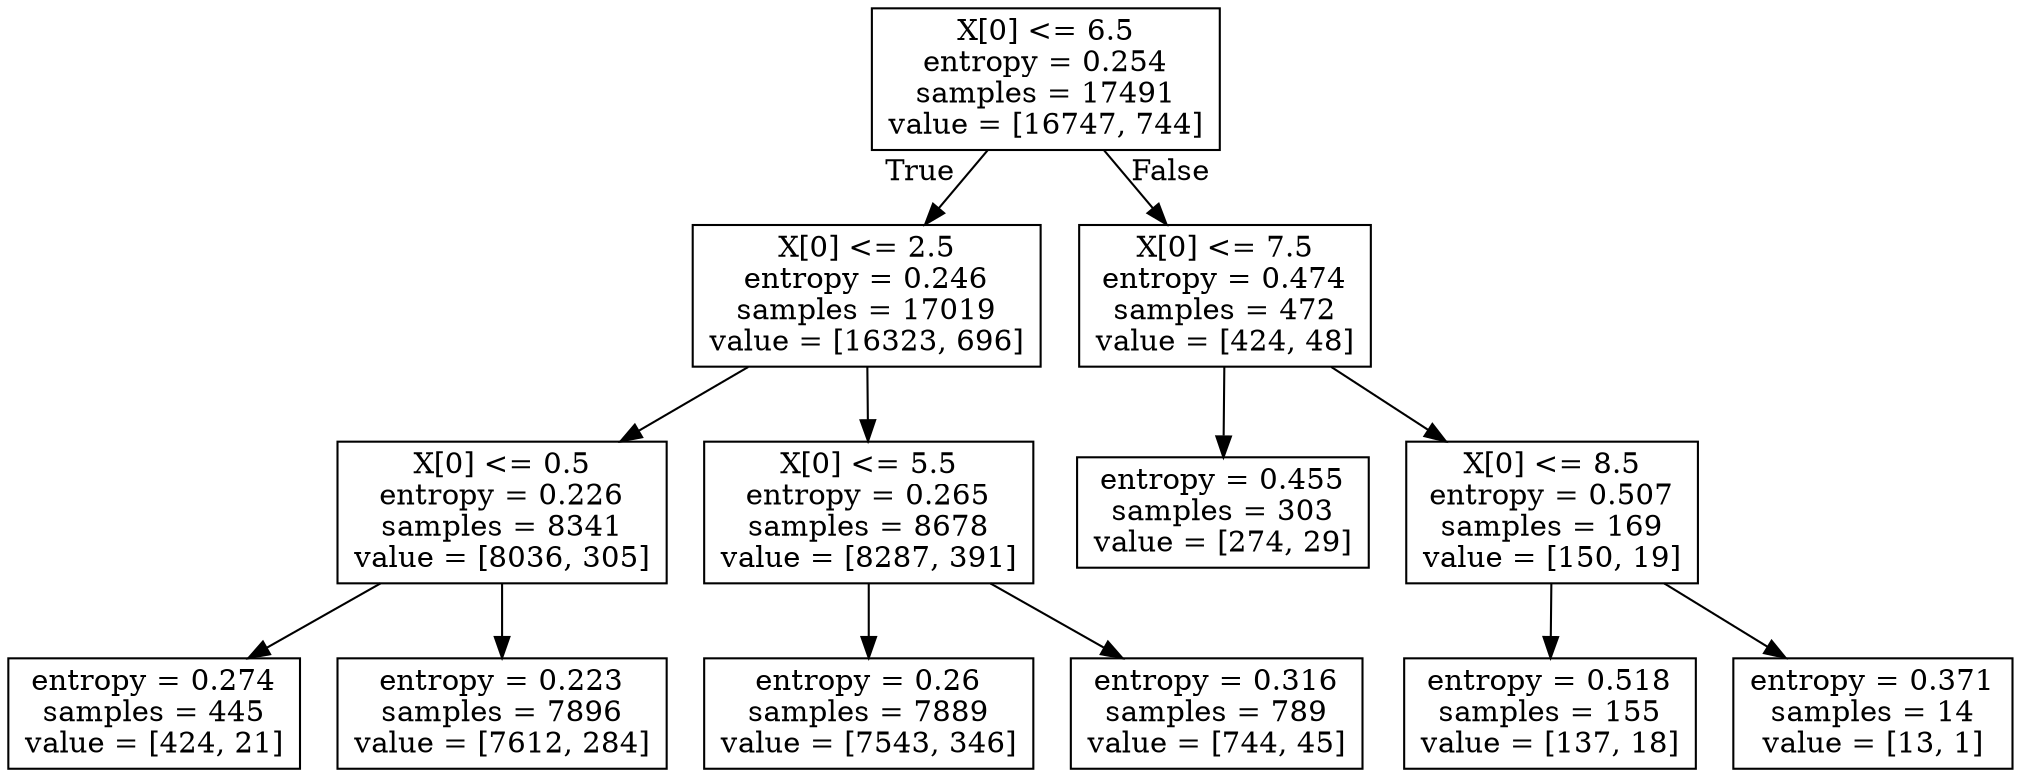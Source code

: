 digraph Tree {
node [shape=box] ;
0 [label="X[0] <= 6.5\nentropy = 0.254\nsamples = 17491\nvalue = [16747, 744]"] ;
1 [label="X[0] <= 2.5\nentropy = 0.246\nsamples = 17019\nvalue = [16323, 696]"] ;
0 -> 1 [labeldistance=2.5, labelangle=45, headlabel="True"] ;
2 [label="X[0] <= 0.5\nentropy = 0.226\nsamples = 8341\nvalue = [8036, 305]"] ;
1 -> 2 ;
3 [label="entropy = 0.274\nsamples = 445\nvalue = [424, 21]"] ;
2 -> 3 ;
4 [label="entropy = 0.223\nsamples = 7896\nvalue = [7612, 284]"] ;
2 -> 4 ;
5 [label="X[0] <= 5.5\nentropy = 0.265\nsamples = 8678\nvalue = [8287, 391]"] ;
1 -> 5 ;
6 [label="entropy = 0.26\nsamples = 7889\nvalue = [7543, 346]"] ;
5 -> 6 ;
7 [label="entropy = 0.316\nsamples = 789\nvalue = [744, 45]"] ;
5 -> 7 ;
8 [label="X[0] <= 7.5\nentropy = 0.474\nsamples = 472\nvalue = [424, 48]"] ;
0 -> 8 [labeldistance=2.5, labelangle=-45, headlabel="False"] ;
9 [label="entropy = 0.455\nsamples = 303\nvalue = [274, 29]"] ;
8 -> 9 ;
10 [label="X[0] <= 8.5\nentropy = 0.507\nsamples = 169\nvalue = [150, 19]"] ;
8 -> 10 ;
11 [label="entropy = 0.518\nsamples = 155\nvalue = [137, 18]"] ;
10 -> 11 ;
12 [label="entropy = 0.371\nsamples = 14\nvalue = [13, 1]"] ;
10 -> 12 ;
}